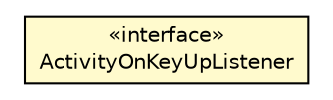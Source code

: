 #!/usr/local/bin/dot
#
# Class diagram 
# Generated by UMLGraph version 5.1 (http://www.umlgraph.org/)
#

digraph G {
	edge [fontname="Helvetica",fontsize=10,labelfontname="Helvetica",labelfontsize=10];
	node [fontname="Helvetica",fontsize=10,shape=plaintext];
	nodesep=0.25;
	ranksep=0.5;
	// org.androidtransfuse.listeners.ActivityOnKeyUpListener
	c11695 [label=<<table title="org.androidtransfuse.listeners.ActivityOnKeyUpListener" border="0" cellborder="1" cellspacing="0" cellpadding="2" port="p" bgcolor="lemonChiffon" href="./ActivityOnKeyUpListener.html">
		<tr><td><table border="0" cellspacing="0" cellpadding="1">
<tr><td align="center" balign="center"> &#171;interface&#187; </td></tr>
<tr><td align="center" balign="center"> ActivityOnKeyUpListener </td></tr>
		</table></td></tr>
		</table>>, fontname="Helvetica", fontcolor="black", fontsize=10.0];
}

